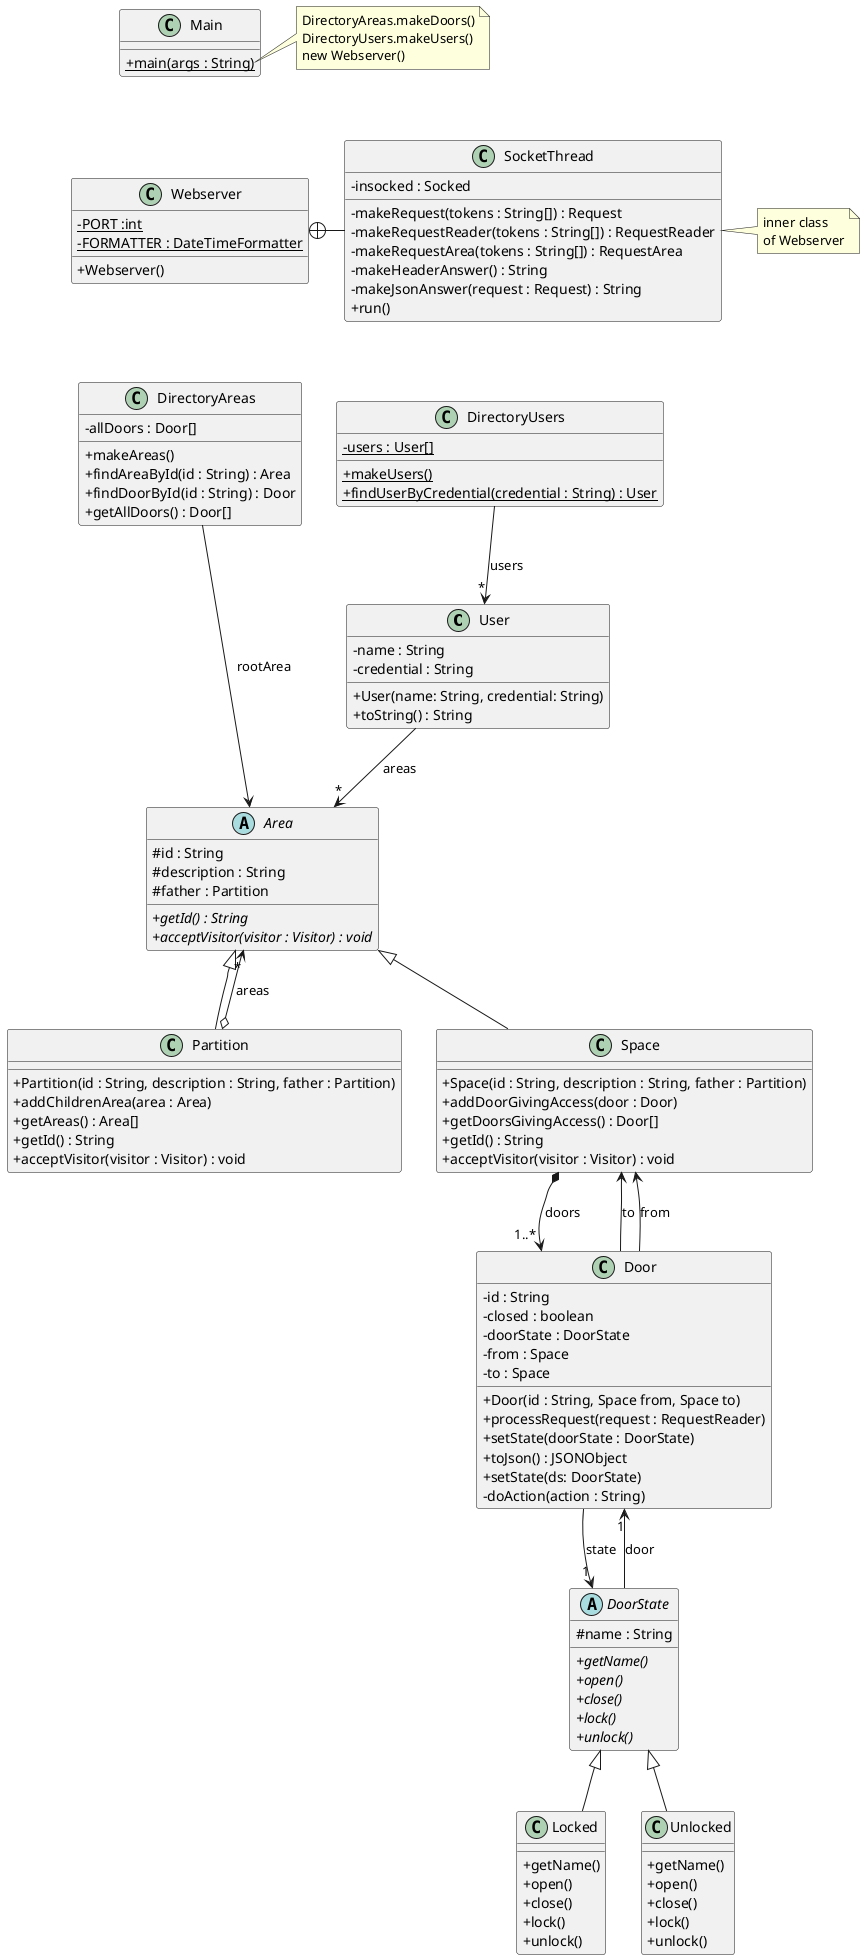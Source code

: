 @startuml
'https://plantuml.com/class-diagram
skinparam classAttributeIconSize 0

class User {
- name : String
- credential : String
+ User(name: String, credential: String)
+ toString() : String
}

User --> "*" Area : areas

class Main {
+ {static} main(args : String)
}
class Webserver {
- {static} PORT :int
- {static} FORMATTER : DateTimeFormatter
+ Webserver()
}

class SocketThread {
- insocked : Socked
- makeRequest(tokens : String[]) : Request
- makeRequestReader(tokens : String[]) : RequestReader
- makeRequestArea(tokens : String[]) : RequestArea
- makeHeaderAnswer() : String
- makeJsonAnswer(request : Request) : String
+ run()
}

Webserver +-right- SocketThread

note right of SocketThread
inner class
of Webserver
end note
/'
class DirectoryAreas {
- {static} allDoors : Door[]
+ {static} makeDoors()
+ {static} findDoorById(id : String) : Door
+ {static} getAllDoors() : Door[]
}

DirectoryAreas --> "*" Door : "allDoors"
'/

class DirectoryUsers {
- {static} users : User[]
+ {static} makeUsers()
+ {static} findUserByCredential(credential : String) : User
}

DirectoryUsers --> "*" User : "users"


class DirectoryAreas{
- allDoors : Door[]
+ makeAreas()
+ findAreaById(id : String) : Area
+ findDoorById(id : String) : Door
+ getAllDoors() : Door[]
}

DirectoryAreas --> Area : rootArea

abstract class Area {
# id : String
# description : String
# father : Partition
+ {abstract} getId() : String
+ {abstract} acceptVisitor(visitor : Visitor) : void
}

class Partition extends Area{
+ Partition(id : String, description : String, father : Partition)
+ addChildrenArea(area : Area)
+ getAreas() : Area[]
+ getId() : String
+ acceptVisitor(visitor : Visitor) : void
}

Partition o--> "*" Area : areas

class Space extends Area{
+ Space(id : String, description : String, father : Partition)
+ addDoorGivingAccess(door : Door)
+ getDoorsGivingAccess() : Door[]
+ getId() : String
+ acceptVisitor(visitor : Visitor) : void
}

Space *--> "1..*" Door : doors

class Door {
- id : String
- closed : boolean
- doorState : DoorState
- from : Space
- to : Space
+ Door(id : String, Space from, Space to)
+ processRequest(request : RequestReader)
+ setState(doorState : DoorState)
+ toJson() : JSONObject
'+ toString() : String
'+ isClosed() :boolean
'+ setClosed(b : boolean)
'+ getStateName() : String
+ setState(ds: DoorState)
- doAction(action : String)

}

Door --> Space : to
Door --> Space : from

abstract class DoorState{
# name : String
+ {abstract} getName()
+ {abstract} open()
+ {abstract} close()
+ {abstract} lock()
+ {abstract} unlock()
}

class Locked extends DoorState{
+ getName()
+ open()
+ close()
+ lock()
+ unlock()
}

class Unlocked extends DoorState{
+ getName()
+ open()
+ close()
+ lock()
+ unlock()
}

note right of Main::main
DirectoryAreas.makeDoors()
DirectoryUsers.makeUsers()
new Webserver()
end note

Main -[hidden]down- Webserver
Webserver -[hidden]down- DirectoryAreas
DirectoryAreas -[hidden]right- DirectoryUsers
Door --> "1" DoorState : state
DoorState --> "1" Door : door

@enduml
